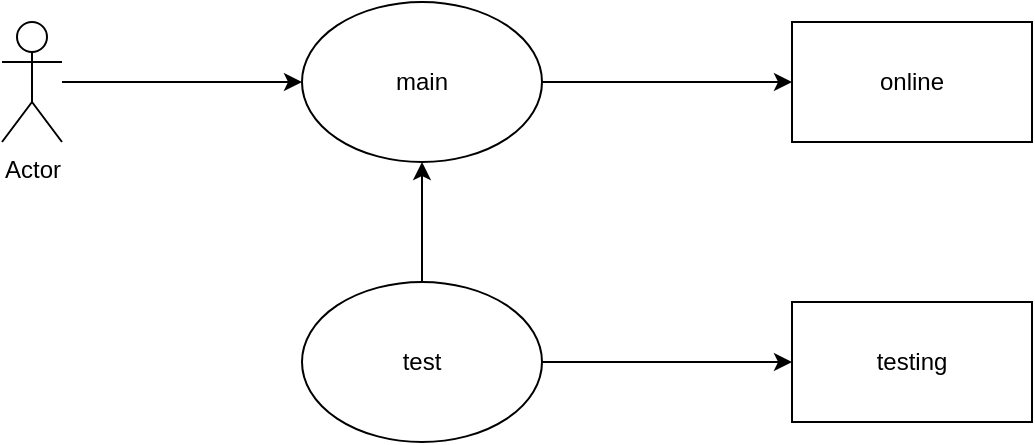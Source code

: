 <mxfile version="17.4.2" type="device"><diagram id="MeGcAFAA9l9bP_VOp1n1" name="Page-1"><mxGraphModel dx="1102" dy="865" grid="1" gridSize="10" guides="1" tooltips="1" connect="1" arrows="1" fold="1" page="1" pageScale="1" pageWidth="850" pageHeight="1100" math="0" shadow="0"><root><mxCell id="0"/><mxCell id="1" parent="0"/><mxCell id="sA2Hl4ofZfb8iCccVDsT-10" style="edgeStyle=orthogonalEdgeStyle;rounded=0;orthogonalLoop=1;jettySize=auto;html=1;entryX=0;entryY=0.5;entryDx=0;entryDy=0;" edge="1" parent="1" source="sA2Hl4ofZfb8iCccVDsT-5" target="sA2Hl4ofZfb8iCccVDsT-7"><mxGeometry relative="1" as="geometry"/></mxCell><mxCell id="sA2Hl4ofZfb8iCccVDsT-5" value="main" style="ellipse;whiteSpace=wrap;html=1;" vertex="1" parent="1"><mxGeometry x="200" y="180" width="120" height="80" as="geometry"/></mxCell><mxCell id="sA2Hl4ofZfb8iCccVDsT-9" style="edgeStyle=orthogonalEdgeStyle;rounded=0;orthogonalLoop=1;jettySize=auto;html=1;" edge="1" parent="1" source="sA2Hl4ofZfb8iCccVDsT-6" target="sA2Hl4ofZfb8iCccVDsT-8"><mxGeometry relative="1" as="geometry"/></mxCell><mxCell id="sA2Hl4ofZfb8iCccVDsT-14" style="edgeStyle=orthogonalEdgeStyle;rounded=0;orthogonalLoop=1;jettySize=auto;html=1;" edge="1" parent="1" source="sA2Hl4ofZfb8iCccVDsT-6" target="sA2Hl4ofZfb8iCccVDsT-5"><mxGeometry relative="1" as="geometry"/></mxCell><mxCell id="sA2Hl4ofZfb8iCccVDsT-6" value="test" style="ellipse;whiteSpace=wrap;html=1;" vertex="1" parent="1"><mxGeometry x="200" y="320" width="120" height="80" as="geometry"/></mxCell><mxCell id="sA2Hl4ofZfb8iCccVDsT-7" value="online" style="rounded=0;whiteSpace=wrap;html=1;" vertex="1" parent="1"><mxGeometry x="445" y="190" width="120" height="60" as="geometry"/></mxCell><mxCell id="sA2Hl4ofZfb8iCccVDsT-8" value="testing" style="rounded=0;whiteSpace=wrap;html=1;" vertex="1" parent="1"><mxGeometry x="445" y="330" width="120" height="60" as="geometry"/></mxCell><mxCell id="sA2Hl4ofZfb8iCccVDsT-13" style="edgeStyle=orthogonalEdgeStyle;rounded=0;orthogonalLoop=1;jettySize=auto;html=1;entryX=0;entryY=0.5;entryDx=0;entryDy=0;" edge="1" parent="1" source="sA2Hl4ofZfb8iCccVDsT-12" target="sA2Hl4ofZfb8iCccVDsT-5"><mxGeometry relative="1" as="geometry"/></mxCell><mxCell id="sA2Hl4ofZfb8iCccVDsT-12" value="Actor" style="shape=umlActor;verticalLabelPosition=bottom;verticalAlign=top;html=1;outlineConnect=0;" vertex="1" parent="1"><mxGeometry x="50" y="190" width="30" height="60" as="geometry"/></mxCell></root></mxGraphModel></diagram></mxfile>